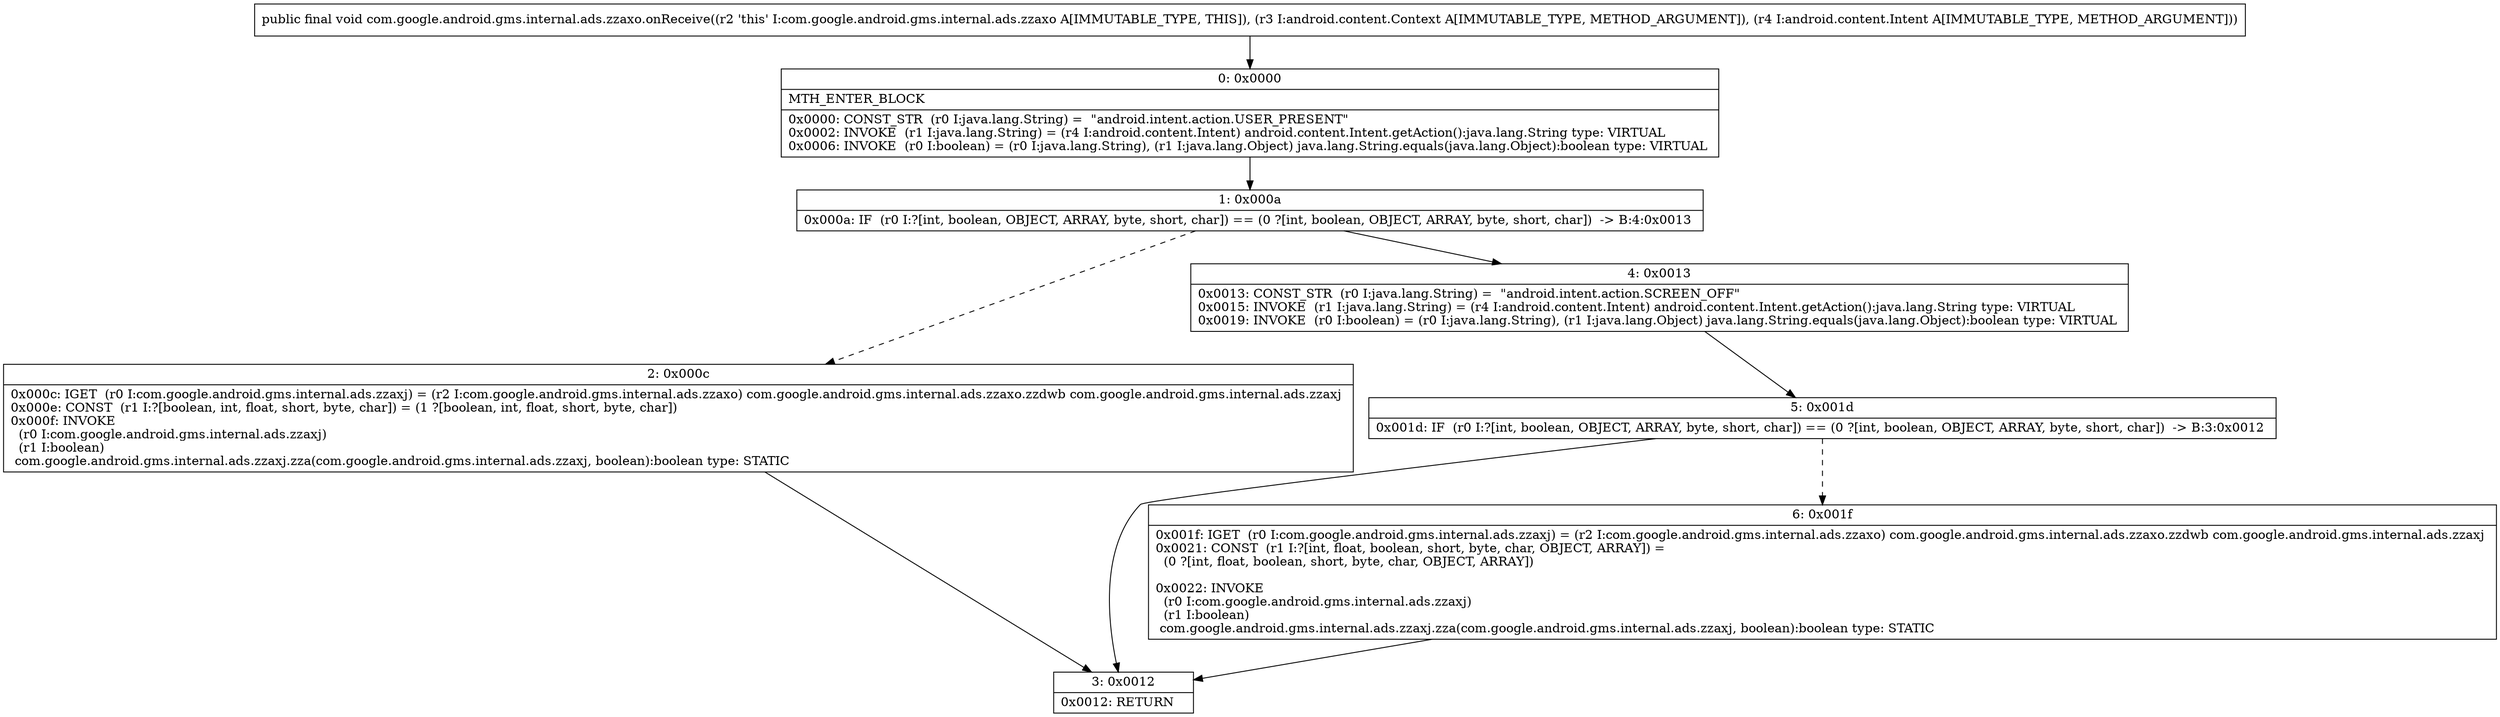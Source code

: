 digraph "CFG forcom.google.android.gms.internal.ads.zzaxo.onReceive(Landroid\/content\/Context;Landroid\/content\/Intent;)V" {
Node_0 [shape=record,label="{0\:\ 0x0000|MTH_ENTER_BLOCK\l|0x0000: CONST_STR  (r0 I:java.lang.String) =  \"android.intent.action.USER_PRESENT\" \l0x0002: INVOKE  (r1 I:java.lang.String) = (r4 I:android.content.Intent) android.content.Intent.getAction():java.lang.String type: VIRTUAL \l0x0006: INVOKE  (r0 I:boolean) = (r0 I:java.lang.String), (r1 I:java.lang.Object) java.lang.String.equals(java.lang.Object):boolean type: VIRTUAL \l}"];
Node_1 [shape=record,label="{1\:\ 0x000a|0x000a: IF  (r0 I:?[int, boolean, OBJECT, ARRAY, byte, short, char]) == (0 ?[int, boolean, OBJECT, ARRAY, byte, short, char])  \-\> B:4:0x0013 \l}"];
Node_2 [shape=record,label="{2\:\ 0x000c|0x000c: IGET  (r0 I:com.google.android.gms.internal.ads.zzaxj) = (r2 I:com.google.android.gms.internal.ads.zzaxo) com.google.android.gms.internal.ads.zzaxo.zzdwb com.google.android.gms.internal.ads.zzaxj \l0x000e: CONST  (r1 I:?[boolean, int, float, short, byte, char]) = (1 ?[boolean, int, float, short, byte, char]) \l0x000f: INVOKE  \l  (r0 I:com.google.android.gms.internal.ads.zzaxj)\l  (r1 I:boolean)\l com.google.android.gms.internal.ads.zzaxj.zza(com.google.android.gms.internal.ads.zzaxj, boolean):boolean type: STATIC \l}"];
Node_3 [shape=record,label="{3\:\ 0x0012|0x0012: RETURN   \l}"];
Node_4 [shape=record,label="{4\:\ 0x0013|0x0013: CONST_STR  (r0 I:java.lang.String) =  \"android.intent.action.SCREEN_OFF\" \l0x0015: INVOKE  (r1 I:java.lang.String) = (r4 I:android.content.Intent) android.content.Intent.getAction():java.lang.String type: VIRTUAL \l0x0019: INVOKE  (r0 I:boolean) = (r0 I:java.lang.String), (r1 I:java.lang.Object) java.lang.String.equals(java.lang.Object):boolean type: VIRTUAL \l}"];
Node_5 [shape=record,label="{5\:\ 0x001d|0x001d: IF  (r0 I:?[int, boolean, OBJECT, ARRAY, byte, short, char]) == (0 ?[int, boolean, OBJECT, ARRAY, byte, short, char])  \-\> B:3:0x0012 \l}"];
Node_6 [shape=record,label="{6\:\ 0x001f|0x001f: IGET  (r0 I:com.google.android.gms.internal.ads.zzaxj) = (r2 I:com.google.android.gms.internal.ads.zzaxo) com.google.android.gms.internal.ads.zzaxo.zzdwb com.google.android.gms.internal.ads.zzaxj \l0x0021: CONST  (r1 I:?[int, float, boolean, short, byte, char, OBJECT, ARRAY]) = \l  (0 ?[int, float, boolean, short, byte, char, OBJECT, ARRAY])\l \l0x0022: INVOKE  \l  (r0 I:com.google.android.gms.internal.ads.zzaxj)\l  (r1 I:boolean)\l com.google.android.gms.internal.ads.zzaxj.zza(com.google.android.gms.internal.ads.zzaxj, boolean):boolean type: STATIC \l}"];
MethodNode[shape=record,label="{public final void com.google.android.gms.internal.ads.zzaxo.onReceive((r2 'this' I:com.google.android.gms.internal.ads.zzaxo A[IMMUTABLE_TYPE, THIS]), (r3 I:android.content.Context A[IMMUTABLE_TYPE, METHOD_ARGUMENT]), (r4 I:android.content.Intent A[IMMUTABLE_TYPE, METHOD_ARGUMENT])) }"];
MethodNode -> Node_0;
Node_0 -> Node_1;
Node_1 -> Node_2[style=dashed];
Node_1 -> Node_4;
Node_2 -> Node_3;
Node_4 -> Node_5;
Node_5 -> Node_3;
Node_5 -> Node_6[style=dashed];
Node_6 -> Node_3;
}

